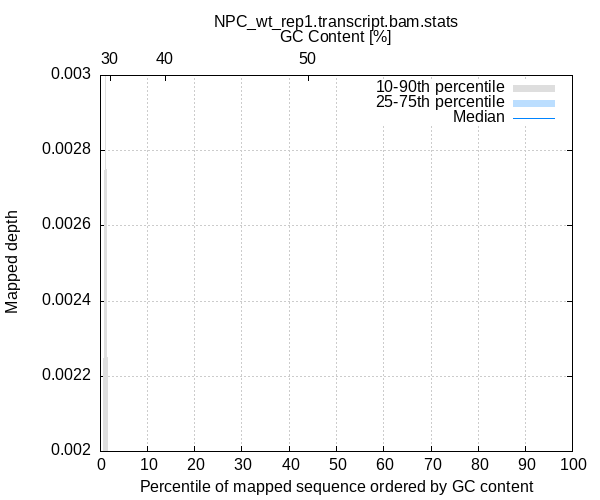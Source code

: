 
            set terminal png size 600,500 truecolor
            set output "NPC_wt_rep1.transcript_stats/gc-depth.png"
            set grid xtics ytics y2tics back lc rgb "#cccccc"
            set ylabel "Mapped depth"
            set xlabel "Percentile of mapped sequence ordered by GC content"
            set x2label "GC Content [%]"
            set title "NPC_wt_rep1.transcript.bam.stats" noenhanced
            set x2tics ("30" 2.200,"40" 13.948,"50" 43.991)
            set xtics nomirror
            set xrange [0.1:99.9]

            plot '-' using 1:2:3 with filledcurve lt 1 lc rgb "#dedede" t '10-90th percentile' , \
                 '-' using 1:2:3 with filledcurve lt 1 lc rgb "#bbdeff" t '25-75th percentile' , \
                 '-' using 1:2 with lines lc rgb "#0084ff" t 'Median'
        0.054	0.000	0.000
0.080	0.002	0.002
0.134	0.002	0.002
0.241	0.002	0.002
0.510	0.002	0.002
0.671	0.002	0.002
1.153	0.002	0.003
1.636	0.002	0.002
2.200	0.002	0.002
3.514	0.002	0.002
5.070	0.002	0.002
6.840	0.002	0.002
9.818	0.002	0.002
13.948	0.002	0.002
18.106	0.002	0.002
23.632	0.002	0.002
29.533	0.002	0.002
36.293	0.002	0.002
43.991	0.002	0.002
52.387	0.002	0.002
61.186	0.002	0.002
69.769	0.002	0.002
76.931	0.002	0.002
82.967	0.002	0.002
88.358	0.002	0.002
92.436	0.002	0.002
95.038	0.002	0.002
96.727	0.002	0.002
97.881	0.002	0.002
98.712	0.002	0.002
99.249	0.002	0.002
99.571	0.002	0.002
99.866	0.002	0.002
99.893	0.002	0.002
99.946	0.002	0.002
100.000	0.002	0.002
end
0.054	0.000	0.000
0.080	0.002	0.002
0.134	0.002	0.002
0.241	0.002	0.002
0.510	0.002	0.002
0.671	0.002	0.002
1.153	0.002	0.002
1.636	0.002	0.002
2.200	0.002	0.002
3.514	0.002	0.002
5.070	0.002	0.002
6.840	0.002	0.002
9.818	0.002	0.002
13.948	0.002	0.002
18.106	0.002	0.002
23.632	0.002	0.002
29.533	0.002	0.002
36.293	0.002	0.002
43.991	0.002	0.002
52.387	0.002	0.002
61.186	0.002	0.002
69.769	0.002	0.002
76.931	0.002	0.002
82.967	0.002	0.002
88.358	0.002	0.002
92.436	0.002	0.002
95.038	0.002	0.002
96.727	0.002	0.002
97.881	0.002	0.002
98.712	0.002	0.002
99.249	0.002	0.002
99.571	0.002	0.002
99.866	0.002	0.002
99.893	0.002	0.002
99.946	0.002	0.002
100.000	0.002	0.002
end
0.054	0.000
0.080	0.002
0.134	0.002
0.241	0.002
0.510	0.002
0.671	0.002
1.153	0.002
1.636	0.002
2.200	0.002
3.514	0.002
5.070	0.002
6.840	0.002
9.818	0.002
13.948	0.002
18.106	0.002
23.632	0.002
29.533	0.002
36.293	0.002
43.991	0.002
52.387	0.002
61.186	0.002
69.769	0.002
76.931	0.002
82.967	0.002
88.358	0.002
92.436	0.002
95.038	0.002
96.727	0.002
97.881	0.002
98.712	0.002
99.249	0.002
99.571	0.002
99.866	0.002
99.893	0.002
99.946	0.002
100.000	0.002
end

